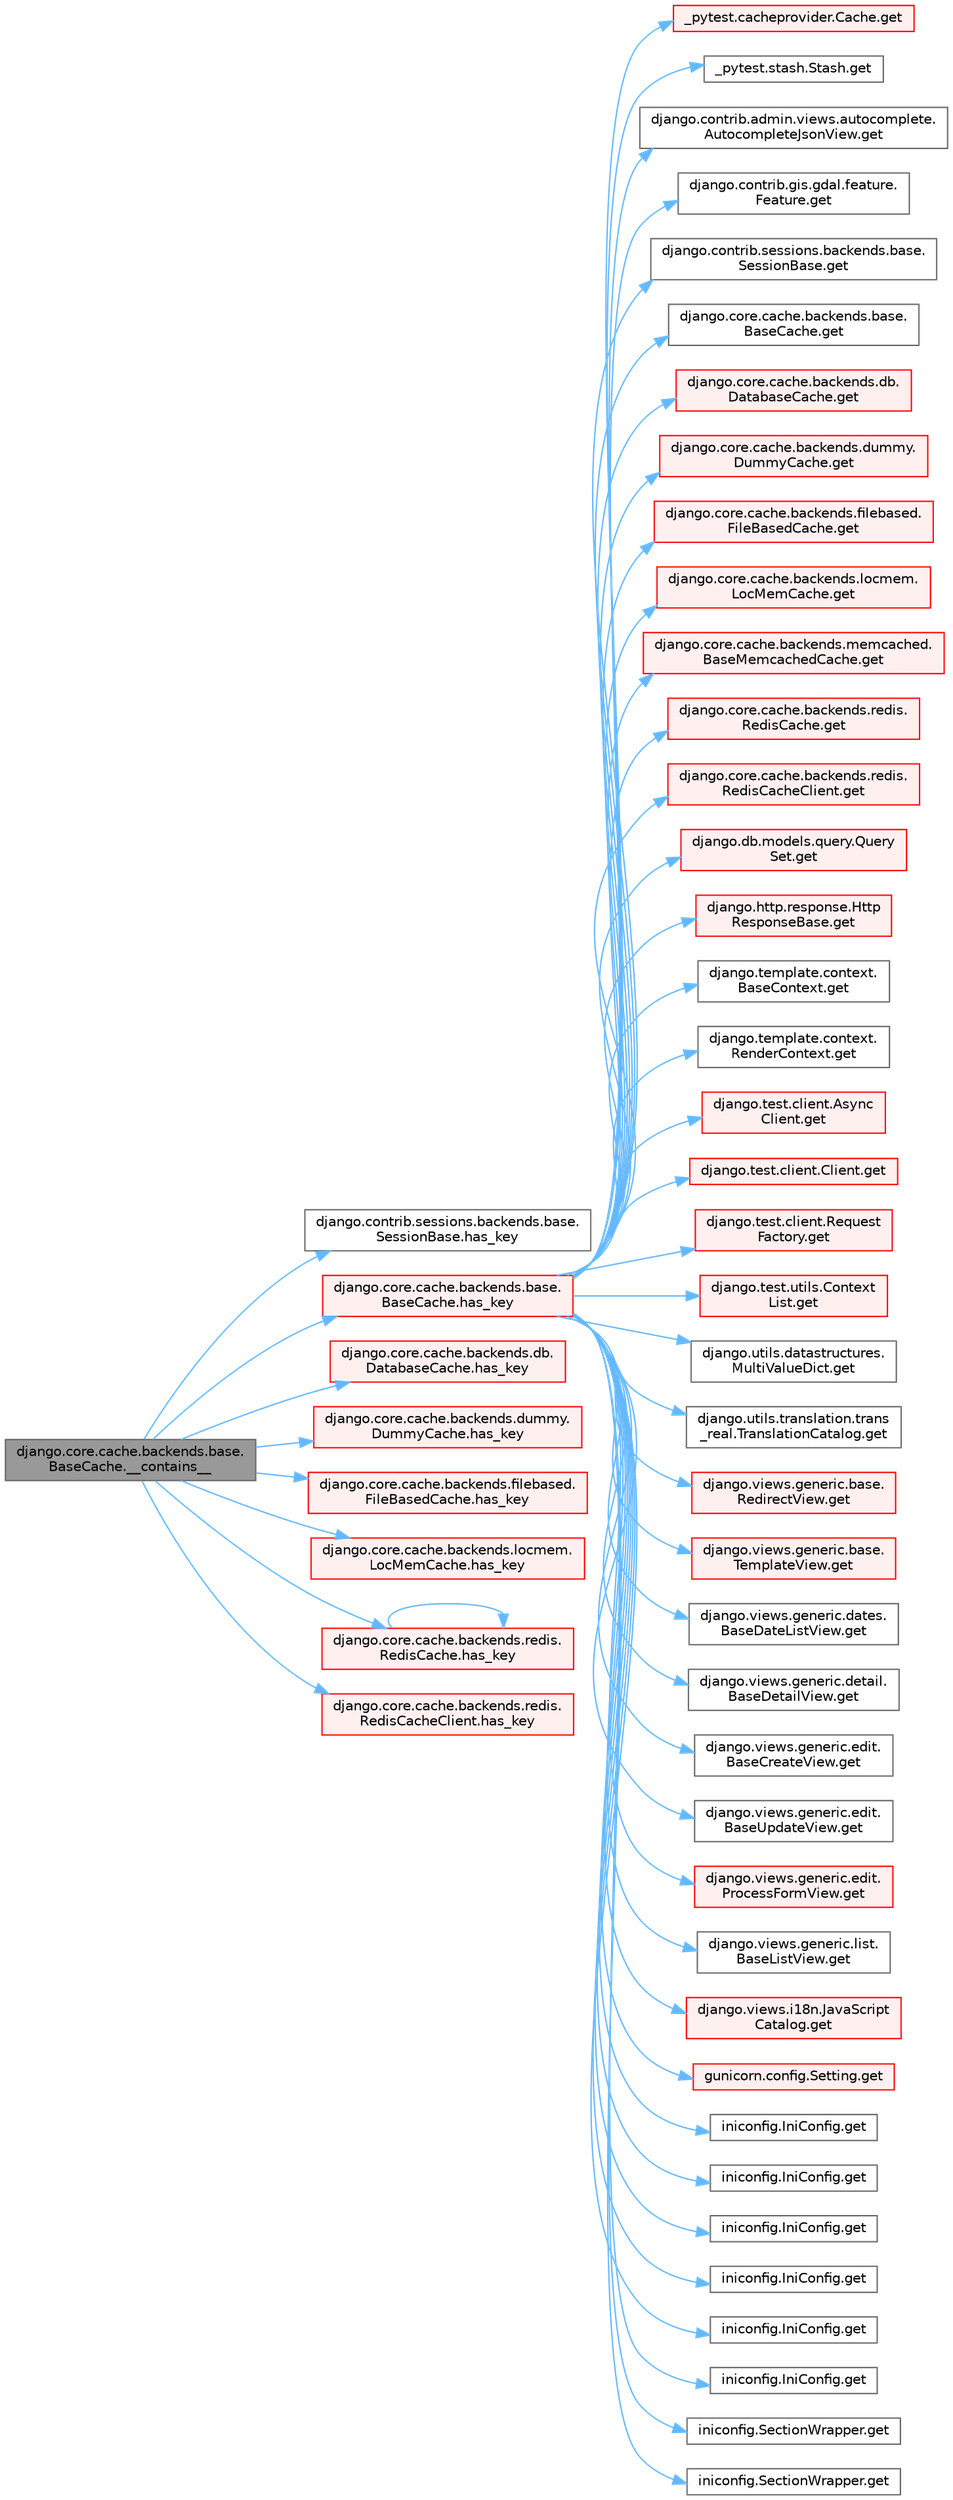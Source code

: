 digraph "django.core.cache.backends.base.BaseCache.__contains__"
{
 // LATEX_PDF_SIZE
  bgcolor="transparent";
  edge [fontname=Helvetica,fontsize=10,labelfontname=Helvetica,labelfontsize=10];
  node [fontname=Helvetica,fontsize=10,shape=box,height=0.2,width=0.4];
  rankdir="LR";
  Node1 [id="Node000001",label="django.core.cache.backends.base.\lBaseCache.__contains__",height=0.2,width=0.4,color="gray40", fillcolor="grey60", style="filled", fontcolor="black",tooltip=" "];
  Node1 -> Node2 [id="edge1_Node000001_Node000002",color="steelblue1",style="solid",tooltip=" "];
  Node2 [id="Node000002",label="django.contrib.sessions.backends.base.\lSessionBase.has_key",height=0.2,width=0.4,color="grey40", fillcolor="white", style="filled",URL="$classdjango_1_1contrib_1_1sessions_1_1backends_1_1base_1_1_session_base.html#ac2afaf0e3a8d2ad7059d37295c8ca387",tooltip=" "];
  Node1 -> Node3 [id="edge2_Node000001_Node000003",color="steelblue1",style="solid",tooltip=" "];
  Node3 [id="Node000003",label="django.core.cache.backends.base.\lBaseCache.has_key",height=0.2,width=0.4,color="red", fillcolor="#FFF0F0", style="filled",URL="$classdjango_1_1core_1_1cache_1_1backends_1_1base_1_1_base_cache.html#a2d06a56d17661d63648e1ec13ae93d3b",tooltip=" "];
  Node3 -> Node4 [id="edge3_Node000003_Node000004",color="steelblue1",style="solid",tooltip=" "];
  Node4 [id="Node000004",label="_pytest.cacheprovider.Cache.get",height=0.2,width=0.4,color="red", fillcolor="#FFF0F0", style="filled",URL="$class__pytest_1_1cacheprovider_1_1_cache.html#a752b42a7c4034371bcd23244b1862148",tooltip=" "];
  Node3 -> Node6 [id="edge4_Node000003_Node000006",color="steelblue1",style="solid",tooltip=" "];
  Node6 [id="Node000006",label="_pytest.stash.Stash.get",height=0.2,width=0.4,color="grey40", fillcolor="white", style="filled",URL="$class__pytest_1_1stash_1_1_stash.html#a7fec5e28d31d41b05838c98ac277c8c5",tooltip=" "];
  Node3 -> Node7 [id="edge5_Node000003_Node000007",color="steelblue1",style="solid",tooltip=" "];
  Node7 [id="Node000007",label="django.contrib.admin.views.autocomplete.\lAutocompleteJsonView.get",height=0.2,width=0.4,color="grey40", fillcolor="white", style="filled",URL="$classdjango_1_1contrib_1_1admin_1_1views_1_1autocomplete_1_1_autocomplete_json_view.html#a34a861d7d91bddbce574ab88c184895e",tooltip=" "];
  Node3 -> Node8 [id="edge6_Node000003_Node000008",color="steelblue1",style="solid",tooltip=" "];
  Node8 [id="Node000008",label="django.contrib.gis.gdal.feature.\lFeature.get",height=0.2,width=0.4,color="grey40", fillcolor="white", style="filled",URL="$classdjango_1_1contrib_1_1gis_1_1gdal_1_1feature_1_1_feature.html#a21986d93135566e82dd6f57de5e37038",tooltip=" "];
  Node3 -> Node9 [id="edge7_Node000003_Node000009",color="steelblue1",style="solid",tooltip=" "];
  Node9 [id="Node000009",label="django.contrib.sessions.backends.base.\lSessionBase.get",height=0.2,width=0.4,color="grey40", fillcolor="white", style="filled",URL="$classdjango_1_1contrib_1_1sessions_1_1backends_1_1base_1_1_session_base.html#a7d41576dd78ee0cae19d35e409a0dac4",tooltip=" "];
  Node3 -> Node10 [id="edge8_Node000003_Node000010",color="steelblue1",style="solid",tooltip=" "];
  Node10 [id="Node000010",label="django.core.cache.backends.base.\lBaseCache.get",height=0.2,width=0.4,color="grey40", fillcolor="white", style="filled",URL="$classdjango_1_1core_1_1cache_1_1backends_1_1base_1_1_base_cache.html#a670decaea5fb02f8e13f62c4a8d3b691",tooltip=" "];
  Node3 -> Node11 [id="edge9_Node000003_Node000011",color="steelblue1",style="solid",tooltip=" "];
  Node11 [id="Node000011",label="django.core.cache.backends.db.\lDatabaseCache.get",height=0.2,width=0.4,color="red", fillcolor="#FFF0F0", style="filled",URL="$classdjango_1_1core_1_1cache_1_1backends_1_1db_1_1_database_cache.html#ab7c8bab4308c7ceac722a940914fedf1",tooltip=" "];
  Node3 -> Node13 [id="edge10_Node000003_Node000013",color="steelblue1",style="solid",tooltip=" "];
  Node13 [id="Node000013",label="django.core.cache.backends.dummy.\lDummyCache.get",height=0.2,width=0.4,color="red", fillcolor="#FFF0F0", style="filled",URL="$classdjango_1_1core_1_1cache_1_1backends_1_1dummy_1_1_dummy_cache.html#a91db0f78eeef15ccb77c8c518e12de81",tooltip=" "];
  Node3 -> Node1456 [id="edge11_Node000003_Node001456",color="steelblue1",style="solid",tooltip=" "];
  Node1456 [id="Node001456",label="django.core.cache.backends.filebased.\lFileBasedCache.get",height=0.2,width=0.4,color="red", fillcolor="#FFF0F0", style="filled",URL="$classdjango_1_1core_1_1cache_1_1backends_1_1filebased_1_1_file_based_cache.html#a81478fa25dd545d6e223f4e3d6760646",tooltip=" "];
  Node3 -> Node1650 [id="edge12_Node000003_Node001650",color="steelblue1",style="solid",tooltip=" "];
  Node1650 [id="Node001650",label="django.core.cache.backends.locmem.\lLocMemCache.get",height=0.2,width=0.4,color="red", fillcolor="#FFF0F0", style="filled",URL="$classdjango_1_1core_1_1cache_1_1backends_1_1locmem_1_1_loc_mem_cache.html#aeb7aff9d132188d4b106f42045eaf803",tooltip=" "];
  Node3 -> Node1652 [id="edge13_Node000003_Node001652",color="steelblue1",style="solid",tooltip=" "];
  Node1652 [id="Node001652",label="django.core.cache.backends.memcached.\lBaseMemcachedCache.get",height=0.2,width=0.4,color="red", fillcolor="#FFF0F0", style="filled",URL="$classdjango_1_1core_1_1cache_1_1backends_1_1memcached_1_1_base_memcached_cache.html#ad5e6be20ce407cf4548603d3b413c56e",tooltip=" "];
  Node3 -> Node1653 [id="edge14_Node000003_Node001653",color="steelblue1",style="solid",tooltip=" "];
  Node1653 [id="Node001653",label="django.core.cache.backends.redis.\lRedisCache.get",height=0.2,width=0.4,color="red", fillcolor="#FFF0F0", style="filled",URL="$classdjango_1_1core_1_1cache_1_1backends_1_1redis_1_1_redis_cache.html#ac5ae812bc82909854e7658e31c37fdcb",tooltip=" "];
  Node3 -> Node1654 [id="edge15_Node000003_Node001654",color="steelblue1",style="solid",tooltip=" "];
  Node1654 [id="Node001654",label="django.core.cache.backends.redis.\lRedisCacheClient.get",height=0.2,width=0.4,color="red", fillcolor="#FFF0F0", style="filled",URL="$classdjango_1_1core_1_1cache_1_1backends_1_1redis_1_1_redis_cache_client.html#aa437370e2a6efba9f9cdf9beb76611ea",tooltip=" "];
  Node3 -> Node1655 [id="edge16_Node000003_Node001655",color="steelblue1",style="solid",tooltip=" "];
  Node1655 [id="Node001655",label="django.db.models.query.Query\lSet.get",height=0.2,width=0.4,color="red", fillcolor="#FFF0F0", style="filled",URL="$classdjango_1_1db_1_1models_1_1query_1_1_query_set.html#afe9afa909843984d4fa4c2555f0f1310",tooltip=" "];
  Node3 -> Node1678 [id="edge17_Node000003_Node001678",color="steelblue1",style="solid",tooltip=" "];
  Node1678 [id="Node001678",label="django.http.response.Http\lResponseBase.get",height=0.2,width=0.4,color="red", fillcolor="#FFF0F0", style="filled",URL="$classdjango_1_1http_1_1response_1_1_http_response_base.html#ae2baff89ce088ff5c75d643fbbe62a1d",tooltip=" "];
  Node3 -> Node1679 [id="edge18_Node000003_Node001679",color="steelblue1",style="solid",tooltip=" "];
  Node1679 [id="Node001679",label="django.template.context.\lBaseContext.get",height=0.2,width=0.4,color="grey40", fillcolor="white", style="filled",URL="$classdjango_1_1template_1_1context_1_1_base_context.html#aa6bca4c3b5ae1ea243543be4c63cba66",tooltip=" "];
  Node3 -> Node1680 [id="edge19_Node000003_Node001680",color="steelblue1",style="solid",tooltip=" "];
  Node1680 [id="Node001680",label="django.template.context.\lRenderContext.get",height=0.2,width=0.4,color="grey40", fillcolor="white", style="filled",URL="$classdjango_1_1template_1_1context_1_1_render_context.html#a5d75cc6852de769dbc5d5812ee293920",tooltip=" "];
  Node3 -> Node1681 [id="edge20_Node000003_Node001681",color="steelblue1",style="solid",tooltip=" "];
  Node1681 [id="Node001681",label="django.test.client.Async\lClient.get",height=0.2,width=0.4,color="red", fillcolor="#FFF0F0", style="filled",URL="$classdjango_1_1test_1_1client_1_1_async_client.html#ac0d5bba8e7175389ee57c8dfe5d79413",tooltip=" "];
  Node3 -> Node1682 [id="edge21_Node000003_Node001682",color="steelblue1",style="solid",tooltip=" "];
  Node1682 [id="Node001682",label="django.test.client.Client.get",height=0.2,width=0.4,color="red", fillcolor="#FFF0F0", style="filled",URL="$classdjango_1_1test_1_1client_1_1_client.html#a7aed7a3986cc017e8c62922005d98305",tooltip=" "];
  Node3 -> Node1683 [id="edge22_Node000003_Node001683",color="steelblue1",style="solid",tooltip=" "];
  Node1683 [id="Node001683",label="django.test.client.Request\lFactory.get",height=0.2,width=0.4,color="red", fillcolor="#FFF0F0", style="filled",URL="$classdjango_1_1test_1_1client_1_1_request_factory.html#af1604d8bd1d1639f245d371c186a3261",tooltip=" "];
  Node3 -> Node1684 [id="edge23_Node000003_Node001684",color="steelblue1",style="solid",tooltip=" "];
  Node1684 [id="Node001684",label="django.test.utils.Context\lList.get",height=0.2,width=0.4,color="red", fillcolor="#FFF0F0", style="filled",URL="$classdjango_1_1test_1_1utils_1_1_context_list.html#a1797663a8ac92f44dcb9ad281a896842",tooltip=" "];
  Node3 -> Node2094 [id="edge24_Node000003_Node002094",color="steelblue1",style="solid",tooltip=" "];
  Node2094 [id="Node002094",label="django.utils.datastructures.\lMultiValueDict.get",height=0.2,width=0.4,color="grey40", fillcolor="white", style="filled",URL="$classdjango_1_1utils_1_1datastructures_1_1_multi_value_dict.html#a4018ed4ed7f94277630f7228ef396c94",tooltip=" "];
  Node3 -> Node2095 [id="edge25_Node000003_Node002095",color="steelblue1",style="solid",tooltip=" "];
  Node2095 [id="Node002095",label="django.utils.translation.trans\l_real.TranslationCatalog.get",height=0.2,width=0.4,color="grey40", fillcolor="white", style="filled",URL="$classdjango_1_1utils_1_1translation_1_1trans__real_1_1_translation_catalog.html#a3767ba1b641f9310cac42bc0703e7fe6",tooltip=" "];
  Node3 -> Node2096 [id="edge26_Node000003_Node002096",color="steelblue1",style="solid",tooltip=" "];
  Node2096 [id="Node002096",label="django.views.generic.base.\lRedirectView.get",height=0.2,width=0.4,color="red", fillcolor="#FFF0F0", style="filled",URL="$classdjango_1_1views_1_1generic_1_1base_1_1_redirect_view.html#ab6c171df77475a0b78266f48084ea5fb",tooltip=" "];
  Node3 -> Node2112 [id="edge27_Node000003_Node002112",color="steelblue1",style="solid",tooltip=" "];
  Node2112 [id="Node002112",label="django.views.generic.base.\lTemplateView.get",height=0.2,width=0.4,color="red", fillcolor="#FFF0F0", style="filled",URL="$classdjango_1_1views_1_1generic_1_1base_1_1_template_view.html#a12232ec7fd058af76ce8c7af132ef915",tooltip=" "];
  Node3 -> Node2183 [id="edge28_Node000003_Node002183",color="steelblue1",style="solid",tooltip=" "];
  Node2183 [id="Node002183",label="django.views.generic.dates.\lBaseDateListView.get",height=0.2,width=0.4,color="grey40", fillcolor="white", style="filled",URL="$classdjango_1_1views_1_1generic_1_1dates_1_1_base_date_list_view.html#a8d4e06af704289fed39c21f96fc70015",tooltip=" "];
  Node3 -> Node2184 [id="edge29_Node000003_Node002184",color="steelblue1",style="solid",tooltip=" "];
  Node2184 [id="Node002184",label="django.views.generic.detail.\lBaseDetailView.get",height=0.2,width=0.4,color="grey40", fillcolor="white", style="filled",URL="$classdjango_1_1views_1_1generic_1_1detail_1_1_base_detail_view.html#a2c42312d10a24e4afd4c4f4a8447a20b",tooltip=" "];
  Node3 -> Node2185 [id="edge30_Node000003_Node002185",color="steelblue1",style="solid",tooltip=" "];
  Node2185 [id="Node002185",label="django.views.generic.edit.\lBaseCreateView.get",height=0.2,width=0.4,color="grey40", fillcolor="white", style="filled",URL="$classdjango_1_1views_1_1generic_1_1edit_1_1_base_create_view.html#a395fdf6c5e9872b58af4fcb5dad0c341",tooltip=" "];
  Node3 -> Node2186 [id="edge31_Node000003_Node002186",color="steelblue1",style="solid",tooltip=" "];
  Node2186 [id="Node002186",label="django.views.generic.edit.\lBaseUpdateView.get",height=0.2,width=0.4,color="grey40", fillcolor="white", style="filled",URL="$classdjango_1_1views_1_1generic_1_1edit_1_1_base_update_view.html#a4060562b5e42a8329fe7b3ccc046afdd",tooltip=" "];
  Node3 -> Node2187 [id="edge32_Node000003_Node002187",color="steelblue1",style="solid",tooltip=" "];
  Node2187 [id="Node002187",label="django.views.generic.edit.\lProcessFormView.get",height=0.2,width=0.4,color="red", fillcolor="#FFF0F0", style="filled",URL="$classdjango_1_1views_1_1generic_1_1edit_1_1_process_form_view.html#af7def109918828469fd90c209d775e40",tooltip=" "];
  Node3 -> Node2188 [id="edge33_Node000003_Node002188",color="steelblue1",style="solid",tooltip=" "];
  Node2188 [id="Node002188",label="django.views.generic.list.\lBaseListView.get",height=0.2,width=0.4,color="grey40", fillcolor="white", style="filled",URL="$classdjango_1_1views_1_1generic_1_1list_1_1_base_list_view.html#af1b9f95588730e85e94be86fd556acef",tooltip=" "];
  Node3 -> Node2189 [id="edge34_Node000003_Node002189",color="steelblue1",style="solid",tooltip=" "];
  Node2189 [id="Node002189",label="django.views.i18n.JavaScript\lCatalog.get",height=0.2,width=0.4,color="red", fillcolor="#FFF0F0", style="filled",URL="$classdjango_1_1views_1_1i18n_1_1_java_script_catalog.html#af1c89ce907d49f49fe2456be8eaa39d2",tooltip=" "];
  Node3 -> Node2191 [id="edge35_Node000003_Node002191",color="steelblue1",style="solid",tooltip=" "];
  Node2191 [id="Node002191",label="gunicorn.config.Setting.get",height=0.2,width=0.4,color="red", fillcolor="#FFF0F0", style="filled",URL="$classgunicorn_1_1config_1_1_setting.html#a073fc5db1c568f183f22d137009d059f",tooltip=" "];
  Node3 -> Node2192 [id="edge36_Node000003_Node002192",color="steelblue1",style="solid",tooltip=" "];
  Node2192 [id="Node002192",label="iniconfig.IniConfig.get",height=0.2,width=0.4,color="grey40", fillcolor="white", style="filled",URL="$classiniconfig_1_1_ini_config.html#a214ac1bcd2b3e307861d1c98c5bd73a5",tooltip=" "];
  Node3 -> Node2193 [id="edge37_Node000003_Node002193",color="steelblue1",style="solid",tooltip=" "];
  Node2193 [id="Node002193",label="iniconfig.IniConfig.get",height=0.2,width=0.4,color="grey40", fillcolor="white", style="filled",URL="$classiniconfig_1_1_ini_config.html#a9f9c5d75bf2f24fec0007dce7e967d33",tooltip=" "];
  Node3 -> Node2194 [id="edge38_Node000003_Node002194",color="steelblue1",style="solid",tooltip=" "];
  Node2194 [id="Node002194",label="iniconfig.IniConfig.get",height=0.2,width=0.4,color="grey40", fillcolor="white", style="filled",URL="$classiniconfig_1_1_ini_config.html#a03d5f5f39b283e09a4ea0e9f7776b400",tooltip=" "];
  Node3 -> Node2195 [id="edge39_Node000003_Node002195",color="steelblue1",style="solid",tooltip=" "];
  Node2195 [id="Node002195",label="iniconfig.IniConfig.get",height=0.2,width=0.4,color="grey40", fillcolor="white", style="filled",URL="$classiniconfig_1_1_ini_config.html#a6fa648d88a684669548e8b7b324f84d4",tooltip=" "];
  Node3 -> Node2196 [id="edge40_Node000003_Node002196",color="steelblue1",style="solid",tooltip=" "];
  Node2196 [id="Node002196",label="iniconfig.IniConfig.get",height=0.2,width=0.4,color="grey40", fillcolor="white", style="filled",URL="$classiniconfig_1_1_ini_config.html#a508514ce0ae9e18309bc0d1df9647c9e",tooltip=" "];
  Node3 -> Node2197 [id="edge41_Node000003_Node002197",color="steelblue1",style="solid",tooltip=" "];
  Node2197 [id="Node002197",label="iniconfig.IniConfig.get",height=0.2,width=0.4,color="grey40", fillcolor="white", style="filled",URL="$classiniconfig_1_1_ini_config.html#ad19e1f63ae7a5cf613c02dbcf52685ee",tooltip=" "];
  Node3 -> Node2198 [id="edge42_Node000003_Node002198",color="steelblue1",style="solid",tooltip=" "];
  Node2198 [id="Node002198",label="iniconfig.SectionWrapper.get",height=0.2,width=0.4,color="grey40", fillcolor="white", style="filled",URL="$classiniconfig_1_1_section_wrapper.html#a56524d447042f6a72868caf2bc201256",tooltip=" "];
  Node3 -> Node2199 [id="edge43_Node000003_Node002199",color="steelblue1",style="solid",tooltip=" "];
  Node2199 [id="Node002199",label="iniconfig.SectionWrapper.get",height=0.2,width=0.4,color="grey40", fillcolor="white", style="filled",URL="$classiniconfig_1_1_section_wrapper.html#a8463a275d2791bbfde7e32cf0438a8e5",tooltip=" "];
  Node1 -> Node2427 [id="edge44_Node000001_Node002427",color="steelblue1",style="solid",tooltip=" "];
  Node2427 [id="Node002427",label="django.core.cache.backends.db.\lDatabaseCache.has_key",height=0.2,width=0.4,color="red", fillcolor="#FFF0F0", style="filled",URL="$classdjango_1_1core_1_1cache_1_1backends_1_1db_1_1_database_cache.html#aef6de2492e2cf56b23539fee71cc3953",tooltip=" "];
  Node1 -> Node2428 [id="edge45_Node000001_Node002428",color="steelblue1",style="solid",tooltip=" "];
  Node2428 [id="Node002428",label="django.core.cache.backends.dummy.\lDummyCache.has_key",height=0.2,width=0.4,color="red", fillcolor="#FFF0F0", style="filled",URL="$classdjango_1_1core_1_1cache_1_1backends_1_1dummy_1_1_dummy_cache.html#a9b21f2da2f41f44319353a24a5101163",tooltip=" "];
  Node1 -> Node2429 [id="edge46_Node000001_Node002429",color="steelblue1",style="solid",tooltip=" "];
  Node2429 [id="Node002429",label="django.core.cache.backends.filebased.\lFileBasedCache.has_key",height=0.2,width=0.4,color="red", fillcolor="#FFF0F0", style="filled",URL="$classdjango_1_1core_1_1cache_1_1backends_1_1filebased_1_1_file_based_cache.html#a8372c71fa4978b5eb54252ab924eb2f9",tooltip=" "];
  Node1 -> Node2431 [id="edge47_Node000001_Node002431",color="steelblue1",style="solid",tooltip=" "];
  Node2431 [id="Node002431",label="django.core.cache.backends.locmem.\lLocMemCache.has_key",height=0.2,width=0.4,color="red", fillcolor="#FFF0F0", style="filled",URL="$classdjango_1_1core_1_1cache_1_1backends_1_1locmem_1_1_loc_mem_cache.html#aeb6759ed9e4eb6930bb77452e453ef5c",tooltip=" "];
  Node1 -> Node2432 [id="edge48_Node000001_Node002432",color="steelblue1",style="solid",tooltip=" "];
  Node2432 [id="Node002432",label="django.core.cache.backends.redis.\lRedisCache.has_key",height=0.2,width=0.4,color="red", fillcolor="#FFF0F0", style="filled",URL="$classdjango_1_1core_1_1cache_1_1backends_1_1redis_1_1_redis_cache.html#adfdfa1873b08e96396368979fa159347",tooltip=" "];
  Node2432 -> Node2432 [id="edge49_Node002432_Node002432",color="steelblue1",style="solid",tooltip=" "];
  Node1 -> Node2433 [id="edge50_Node000001_Node002433",color="steelblue1",style="solid",tooltip=" "];
  Node2433 [id="Node002433",label="django.core.cache.backends.redis.\lRedisCacheClient.has_key",height=0.2,width=0.4,color="red", fillcolor="#FFF0F0", style="filled",URL="$classdjango_1_1core_1_1cache_1_1backends_1_1redis_1_1_redis_cache_client.html#af657e74970dc9d85e28d843fb20b8a66",tooltip=" "];
}
